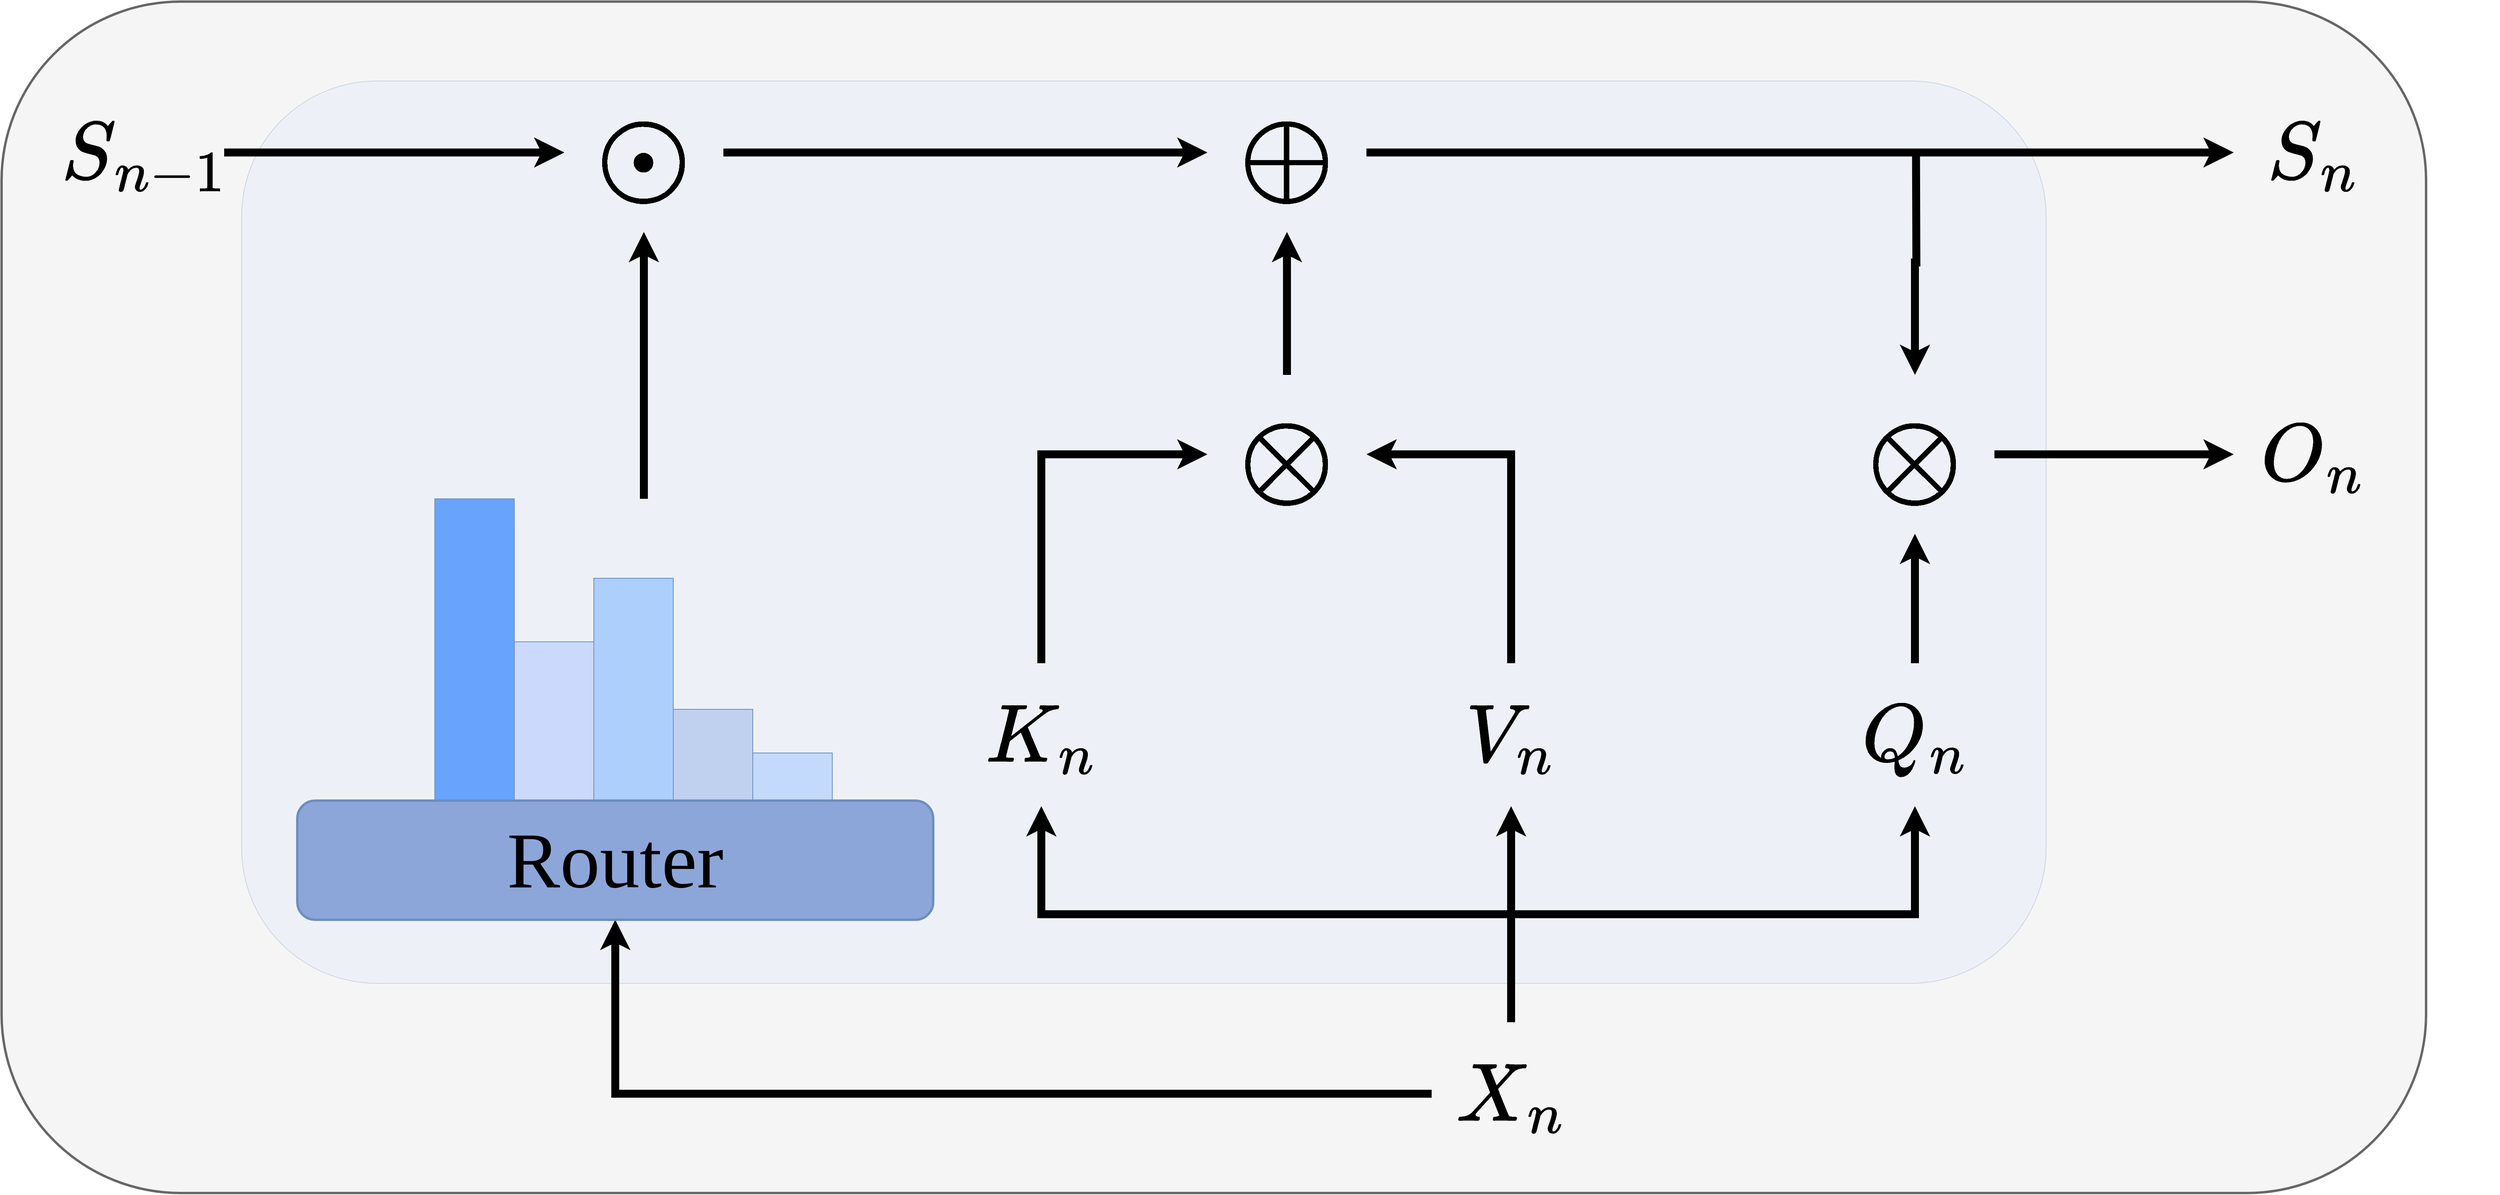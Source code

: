 <mxfile version="28.0.7">
  <diagram name="第 1 页" id="tQVFFfUuTfknBGljxKSW">
    <mxGraphModel dx="7130" dy="3830" grid="1" gridSize="10" guides="1" tooltips="1" connect="1" arrows="1" fold="1" page="1" pageScale="1" pageWidth="827" pageHeight="1169" math="1" shadow="0">
      <root>
        <mxCell id="0" />
        <mxCell id="1" parent="0" />
        <mxCell id="UMfH54SIPUYyljazPVqs-1" value="" style="group" vertex="1" connectable="0" parent="1">
          <mxGeometry x="60" y="50" width="3050" height="1500" as="geometry" />
        </mxCell>
        <mxCell id="UMfH54SIPUYyljazPVqs-2" value="" style="rounded=1;whiteSpace=wrap;html=1;strokeWidth=3;fillColor=#f5f5f5;fontColor=#333333;strokeColor=#666666;container=0;" vertex="1" parent="UMfH54SIPUYyljazPVqs-1">
          <mxGeometry width="3050" height="1500" as="geometry" />
        </mxCell>
        <mxCell id="UMfH54SIPUYyljazPVqs-3" value="" style="rounded=1;whiteSpace=wrap;html=1;fillColor=#dae8fc;strokeColor=#6c8ebf;container=0;opacity=30;" vertex="1" parent="UMfH54SIPUYyljazPVqs-1">
          <mxGeometry x="302" y="100" width="2270" height="1136" as="geometry" />
        </mxCell>
        <mxCell id="UMfH54SIPUYyljazPVqs-4" style="edgeStyle=orthogonalEdgeStyle;rounded=0;orthogonalLoop=1;jettySize=auto;html=1;exitX=0.5;exitY=0;exitDx=0;exitDy=0;entryX=0;entryY=0.5;entryDx=0;entryDy=0;strokeWidth=10;" edge="1" parent="UMfH54SIPUYyljazPVqs-1" source="UMfH54SIPUYyljazPVqs-5" target="UMfH54SIPUYyljazPVqs-25">
          <mxGeometry relative="1" as="geometry" />
        </mxCell>
        <mxCell id="UMfH54SIPUYyljazPVqs-5" value="&lt;span style=&quot;text-align: left; background-color: rgb(255, 255, 255);&quot;&gt;$$K_n$$&lt;/span&gt;" style="text;html=1;align=center;verticalAlign=middle;whiteSpace=wrap;rounded=0;fontFamily=Times New Roman;fontSize=100;container=0;" vertex="1" parent="UMfH54SIPUYyljazPVqs-1">
          <mxGeometry x="1208" y="833" width="200" height="180" as="geometry" />
        </mxCell>
        <mxCell id="UMfH54SIPUYyljazPVqs-6" style="edgeStyle=orthogonalEdgeStyle;rounded=0;orthogonalLoop=1;jettySize=auto;html=1;exitX=0.5;exitY=0;exitDx=0;exitDy=0;entryX=1;entryY=0.5;entryDx=0;entryDy=0;strokeWidth=10;" edge="1" parent="UMfH54SIPUYyljazPVqs-1" source="UMfH54SIPUYyljazPVqs-7" target="UMfH54SIPUYyljazPVqs-25">
          <mxGeometry relative="1" as="geometry" />
        </mxCell>
        <mxCell id="UMfH54SIPUYyljazPVqs-7" value="&lt;span style=&quot;text-align: left; background-color: rgb(255, 255, 255);&quot;&gt;$$V_n$$&lt;/span&gt;" style="text;html=1;align=center;verticalAlign=middle;whiteSpace=wrap;rounded=0;fontFamily=Times New Roman;fontSize=100;container=0;" vertex="1" parent="UMfH54SIPUYyljazPVqs-1">
          <mxGeometry x="1799" y="833" width="200" height="180" as="geometry" />
        </mxCell>
        <mxCell id="UMfH54SIPUYyljazPVqs-8" style="edgeStyle=orthogonalEdgeStyle;rounded=0;orthogonalLoop=1;jettySize=auto;html=1;exitX=0.5;exitY=0;exitDx=0;exitDy=0;strokeWidth=10;" edge="1" parent="UMfH54SIPUYyljazPVqs-1" source="UMfH54SIPUYyljazPVqs-9" target="UMfH54SIPUYyljazPVqs-28">
          <mxGeometry relative="1" as="geometry" />
        </mxCell>
        <mxCell id="UMfH54SIPUYyljazPVqs-9" value="&lt;span style=&quot;text-align: left; background-color: rgb(255, 255, 255);&quot;&gt;$$Q_n$$&lt;/span&gt;" style="text;html=1;align=center;verticalAlign=middle;whiteSpace=wrap;rounded=0;fontFamily=Times New Roman;fontSize=100;container=0;" vertex="1" parent="UMfH54SIPUYyljazPVqs-1">
          <mxGeometry x="2307" y="833" width="200" height="180" as="geometry" />
        </mxCell>
        <mxCell id="UMfH54SIPUYyljazPVqs-10" style="edgeStyle=orthogonalEdgeStyle;rounded=0;orthogonalLoop=1;jettySize=auto;html=1;exitX=0.5;exitY=0;exitDx=0;exitDy=0;strokeWidth=10;" edge="1" parent="UMfH54SIPUYyljazPVqs-1" source="UMfH54SIPUYyljazPVqs-14" target="UMfH54SIPUYyljazPVqs-7">
          <mxGeometry relative="1" as="geometry" />
        </mxCell>
        <mxCell id="UMfH54SIPUYyljazPVqs-11" style="edgeStyle=orthogonalEdgeStyle;rounded=0;orthogonalLoop=1;jettySize=auto;html=1;exitX=0.5;exitY=0;exitDx=0;exitDy=0;entryX=0.5;entryY=1;entryDx=0;entryDy=0;strokeWidth=10;" edge="1" parent="UMfH54SIPUYyljazPVqs-1" source="UMfH54SIPUYyljazPVqs-14" target="UMfH54SIPUYyljazPVqs-5">
          <mxGeometry relative="1" as="geometry" />
        </mxCell>
        <mxCell id="UMfH54SIPUYyljazPVqs-12" style="edgeStyle=orthogonalEdgeStyle;rounded=0;orthogonalLoop=1;jettySize=auto;html=1;exitX=0.5;exitY=0;exitDx=0;exitDy=0;entryX=0.5;entryY=1;entryDx=0;entryDy=0;strokeWidth=10;" edge="1" parent="UMfH54SIPUYyljazPVqs-1" source="UMfH54SIPUYyljazPVqs-14" target="UMfH54SIPUYyljazPVqs-9">
          <mxGeometry relative="1" as="geometry" />
        </mxCell>
        <mxCell id="UMfH54SIPUYyljazPVqs-13" style="edgeStyle=orthogonalEdgeStyle;rounded=0;orthogonalLoop=1;jettySize=auto;html=1;exitX=0;exitY=0.5;exitDx=0;exitDy=0;entryX=0.5;entryY=1;entryDx=0;entryDy=0;strokeWidth=10;" edge="1" parent="UMfH54SIPUYyljazPVqs-1" source="UMfH54SIPUYyljazPVqs-14" target="UMfH54SIPUYyljazPVqs-29">
          <mxGeometry relative="1" as="geometry" />
        </mxCell>
        <mxCell id="UMfH54SIPUYyljazPVqs-14" value="&lt;span style=&quot;text-align: left; background-color: rgb(255, 255, 255);&quot;&gt;$$X_n$$&lt;/span&gt;" style="text;html=1;align=center;verticalAlign=middle;whiteSpace=wrap;rounded=0;fontFamily=Times New Roman;fontSize=100;container=0;" vertex="1" parent="UMfH54SIPUYyljazPVqs-1">
          <mxGeometry x="1799" y="1285" width="200" height="180" as="geometry" />
        </mxCell>
        <mxCell id="UMfH54SIPUYyljazPVqs-15" style="edgeStyle=orthogonalEdgeStyle;rounded=0;orthogonalLoop=1;jettySize=auto;html=1;exitX=1;exitY=0.5;exitDx=0;exitDy=0;strokeWidth=10;" edge="1" parent="UMfH54SIPUYyljazPVqs-1" source="UMfH54SIPUYyljazPVqs-16" target="UMfH54SIPUYyljazPVqs-19">
          <mxGeometry relative="1" as="geometry" />
        </mxCell>
        <mxCell id="UMfH54SIPUYyljazPVqs-16" value="&lt;b style=&quot;text-align: start; text-wrap-mode: nowrap;&quot;&gt;&lt;font style=&quot;font-size: 150px;&quot;&gt;$$\oplus$$&lt;/font&gt;&lt;/b&gt;" style="text;html=1;align=center;verticalAlign=middle;whiteSpace=wrap;rounded=0;fontFamily=Times New Roman;fontSize=100;container=0;" vertex="1" parent="UMfH54SIPUYyljazPVqs-1">
          <mxGeometry x="1517" y="90" width="200" height="200" as="geometry" />
        </mxCell>
        <mxCell id="UMfH54SIPUYyljazPVqs-17" style="edgeStyle=orthogonalEdgeStyle;rounded=0;orthogonalLoop=1;jettySize=auto;html=1;exitX=1;exitY=0.5;exitDx=0;exitDy=0;strokeWidth=10;" edge="1" parent="UMfH54SIPUYyljazPVqs-1" source="UMfH54SIPUYyljazPVqs-18" target="UMfH54SIPUYyljazPVqs-23">
          <mxGeometry relative="1" as="geometry" />
        </mxCell>
        <mxCell id="UMfH54SIPUYyljazPVqs-18" value="&lt;span style=&quot;text-align: left; background-color: rgb(255, 255, 255);&quot;&gt;$$S_{n-1}$$&lt;/span&gt;" style="text;html=1;align=center;verticalAlign=middle;whiteSpace=wrap;rounded=0;fontFamily=Times New Roman;fontSize=100;container=0;" vertex="1" parent="UMfH54SIPUYyljazPVqs-1">
          <mxGeometry x="80" y="100" width="200" height="180" as="geometry" />
        </mxCell>
        <mxCell id="UMfH54SIPUYyljazPVqs-19" value="&lt;span style=&quot;text-align: left; background-color: rgb(255, 255, 255);&quot;&gt;$$S_{n}$$&lt;/span&gt;" style="text;html=1;align=center;verticalAlign=middle;whiteSpace=wrap;rounded=0;fontFamily=Times New Roman;fontSize=100;container=0;" vertex="1" parent="UMfH54SIPUYyljazPVqs-1">
          <mxGeometry x="2808" y="100" width="200" height="180" as="geometry" />
        </mxCell>
        <mxCell id="UMfH54SIPUYyljazPVqs-20" value="&lt;span style=&quot;text-align: left; background-color: rgb(255, 255, 255);&quot;&gt;$$O_{n}$$&lt;/span&gt;" style="text;html=1;align=center;verticalAlign=middle;whiteSpace=wrap;rounded=0;fontFamily=Times New Roman;fontSize=100;container=0;" vertex="1" parent="UMfH54SIPUYyljazPVqs-1">
          <mxGeometry x="2808" y="480" width="200" height="180" as="geometry" />
        </mxCell>
        <mxCell id="UMfH54SIPUYyljazPVqs-21" style="edgeStyle=orthogonalEdgeStyle;rounded=0;orthogonalLoop=1;jettySize=auto;html=1;exitX=1;exitY=0.5;exitDx=0;exitDy=0;entryX=0;entryY=0.5;entryDx=0;entryDy=0;strokeWidth=10;" edge="1" parent="UMfH54SIPUYyljazPVqs-1" source="UMfH54SIPUYyljazPVqs-23" target="UMfH54SIPUYyljazPVqs-16">
          <mxGeometry relative="1" as="geometry" />
        </mxCell>
        <mxCell id="UMfH54SIPUYyljazPVqs-22" style="edgeStyle=orthogonalEdgeStyle;rounded=0;orthogonalLoop=1;jettySize=auto;html=1;exitX=0.5;exitY=1;exitDx=0;exitDy=0;strokeWidth=10;startArrow=classic;startFill=1;endArrow=none;endFill=0;" edge="1" parent="UMfH54SIPUYyljazPVqs-1" source="UMfH54SIPUYyljazPVqs-23">
          <mxGeometry relative="1" as="geometry">
            <mxPoint x="808" y="626.0" as="targetPoint" />
          </mxGeometry>
        </mxCell>
        <mxCell id="UMfH54SIPUYyljazPVqs-23" value="&lt;b style=&quot;text-align: start; text-wrap-mode: nowrap;&quot;&gt;&lt;font style=&quot;font-size: 150px;&quot;&gt;$$\mathbb{\odot}$$&lt;/font&gt;&lt;/b&gt;" style="text;html=1;align=center;verticalAlign=middle;whiteSpace=wrap;rounded=0;fontFamily=Times New Roman;fontSize=100;container=0;" vertex="1" parent="UMfH54SIPUYyljazPVqs-1">
          <mxGeometry x="708" y="90" width="200" height="200" as="geometry" />
        </mxCell>
        <mxCell id="UMfH54SIPUYyljazPVqs-24" style="edgeStyle=orthogonalEdgeStyle;rounded=0;orthogonalLoop=1;jettySize=auto;html=1;strokeWidth=10;" edge="1" parent="UMfH54SIPUYyljazPVqs-1" source="UMfH54SIPUYyljazPVqs-25" target="UMfH54SIPUYyljazPVqs-16">
          <mxGeometry relative="1" as="geometry" />
        </mxCell>
        <mxCell id="UMfH54SIPUYyljazPVqs-25" value="&lt;b style=&quot;text-align: start; text-wrap-mode: nowrap;&quot;&gt;&lt;font style=&quot;font-size: 150px;&quot;&gt;$$\otimes$$&lt;/font&gt;&lt;/b&gt;" style="text;html=1;align=center;verticalAlign=middle;whiteSpace=wrap;rounded=0;fontFamily=Times New Roman;fontSize=100;container=0;" vertex="1" parent="UMfH54SIPUYyljazPVqs-1">
          <mxGeometry x="1517" y="470" width="200" height="200" as="geometry" />
        </mxCell>
        <mxCell id="UMfH54SIPUYyljazPVqs-26" style="edgeStyle=orthogonalEdgeStyle;rounded=0;orthogonalLoop=1;jettySize=auto;html=1;exitX=1;exitY=0.5;exitDx=0;exitDy=0;strokeWidth=10;" edge="1" parent="UMfH54SIPUYyljazPVqs-1" source="UMfH54SIPUYyljazPVqs-28" target="UMfH54SIPUYyljazPVqs-20">
          <mxGeometry relative="1" as="geometry" />
        </mxCell>
        <mxCell id="UMfH54SIPUYyljazPVqs-27" style="edgeStyle=orthogonalEdgeStyle;rounded=0;orthogonalLoop=1;jettySize=auto;html=1;exitX=0.5;exitY=0;exitDx=0;exitDy=0;endArrow=none;endFill=0;startArrow=classic;startFill=1;strokeWidth=10;" edge="1" parent="UMfH54SIPUYyljazPVqs-1" source="UMfH54SIPUYyljazPVqs-28">
          <mxGeometry relative="1" as="geometry">
            <mxPoint x="2408.333" y="186" as="targetPoint" />
          </mxGeometry>
        </mxCell>
        <mxCell id="UMfH54SIPUYyljazPVqs-28" value="&lt;b style=&quot;text-align: start; text-wrap-mode: nowrap;&quot;&gt;&lt;font style=&quot;font-size: 150px;&quot;&gt;$$\otimes$$&lt;/font&gt;&lt;/b&gt;" style="text;html=1;align=center;verticalAlign=middle;whiteSpace=wrap;rounded=0;fontFamily=Times New Roman;fontSize=100;container=0;" vertex="1" parent="UMfH54SIPUYyljazPVqs-1">
          <mxGeometry x="2307" y="470" width="200" height="200" as="geometry" />
        </mxCell>
        <mxCell id="UMfH54SIPUYyljazPVqs-29" value="&lt;font style=&quot;font-size: 100px;&quot; face=&quot;Times New Roman&quot;&gt;Router&lt;/font&gt;" style="rounded=1;whiteSpace=wrap;html=1;fillColor=light-dark(#8da6d9, #1d293b);strokeColor=#6c8ebf;strokeWidth=3;container=0;" vertex="1" parent="UMfH54SIPUYyljazPVqs-1">
          <mxGeometry x="372" y="1006" width="800" height="150" as="geometry" />
        </mxCell>
        <mxCell id="UMfH54SIPUYyljazPVqs-30" value="" style="rounded=0;whiteSpace=wrap;html=1;fillColor=light-dark(#68A4FD,#1D293B);strokeColor=#6c8ebf;container=0;" vertex="1" parent="UMfH54SIPUYyljazPVqs-1">
          <mxGeometry x="545" y="626" width="100" height="379" as="geometry" />
        </mxCell>
        <mxCell id="UMfH54SIPUYyljazPVqs-31" value="" style="rounded=0;whiteSpace=wrap;html=1;fillColor=#CAD9FC;strokeColor=#6c8ebf;container=0;" vertex="1" parent="UMfH54SIPUYyljazPVqs-1">
          <mxGeometry x="645" y="806" width="100" height="199" as="geometry" />
        </mxCell>
        <mxCell id="UMfH54SIPUYyljazPVqs-32" value="" style="rounded=0;whiteSpace=wrap;html=1;fillColor=#ACCFFC;strokeColor=#6c8ebf;container=0;" vertex="1" parent="UMfH54SIPUYyljazPVqs-1">
          <mxGeometry x="745" y="726" width="100" height="279" as="geometry" />
        </mxCell>
        <mxCell id="UMfH54SIPUYyljazPVqs-33" value="" style="rounded=0;whiteSpace=wrap;html=1;fillColor=#C0D1F0;strokeColor=#6c8ebf;container=0;" vertex="1" parent="UMfH54SIPUYyljazPVqs-1">
          <mxGeometry x="845" y="891" width="100" height="114" as="geometry" />
        </mxCell>
        <mxCell id="UMfH54SIPUYyljazPVqs-34" value="" style="rounded=0;whiteSpace=wrap;html=1;fillColor=#C4DAFC;strokeColor=#6c8ebf;container=0;" vertex="1" parent="UMfH54SIPUYyljazPVqs-1">
          <mxGeometry x="945" y="946" width="100" height="59" as="geometry" />
        </mxCell>
      </root>
    </mxGraphModel>
  </diagram>
</mxfile>
